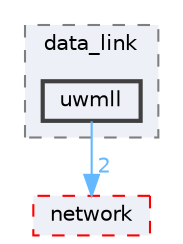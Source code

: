 digraph "uwmll"
{
 // LATEX_PDF_SIZE
  bgcolor="transparent";
  edge [fontname=Helvetica,fontsize=10,labelfontname=Helvetica,labelfontsize=10];
  node [fontname=Helvetica,fontsize=10,shape=box,height=0.2,width=0.4];
  compound=true
  subgraph clusterdir_f7bea17b332b01568654fe6fe9b8c8b6 {
    graph [ bgcolor="#edf0f7", pencolor="grey50", label="data_link", fontname=Helvetica,fontsize=10 style="filled,dashed", URL="dir_f7bea17b332b01568654fe6fe9b8c8b6.html",tooltip=""]
  dir_397ca629e3379d920635ab824ccc3b7d [label="uwmll", fillcolor="#edf0f7", color="grey25", style="filled,bold", URL="dir_397ca629e3379d920635ab824ccc3b7d.html",tooltip=""];
  }
  dir_bce92bcee51198345c21c8b524b3c6a2 [label="network", fillcolor="#edf0f7", color="red", style="filled,dashed", URL="dir_bce92bcee51198345c21c8b524b3c6a2.html",tooltip=""];
  dir_397ca629e3379d920635ab824ccc3b7d->dir_bce92bcee51198345c21c8b524b3c6a2 [headlabel="2", labeldistance=1.5 headhref="dir_000060_000011.html" href="dir_000060_000011.html" color="steelblue1" fontcolor="steelblue1"];
}
